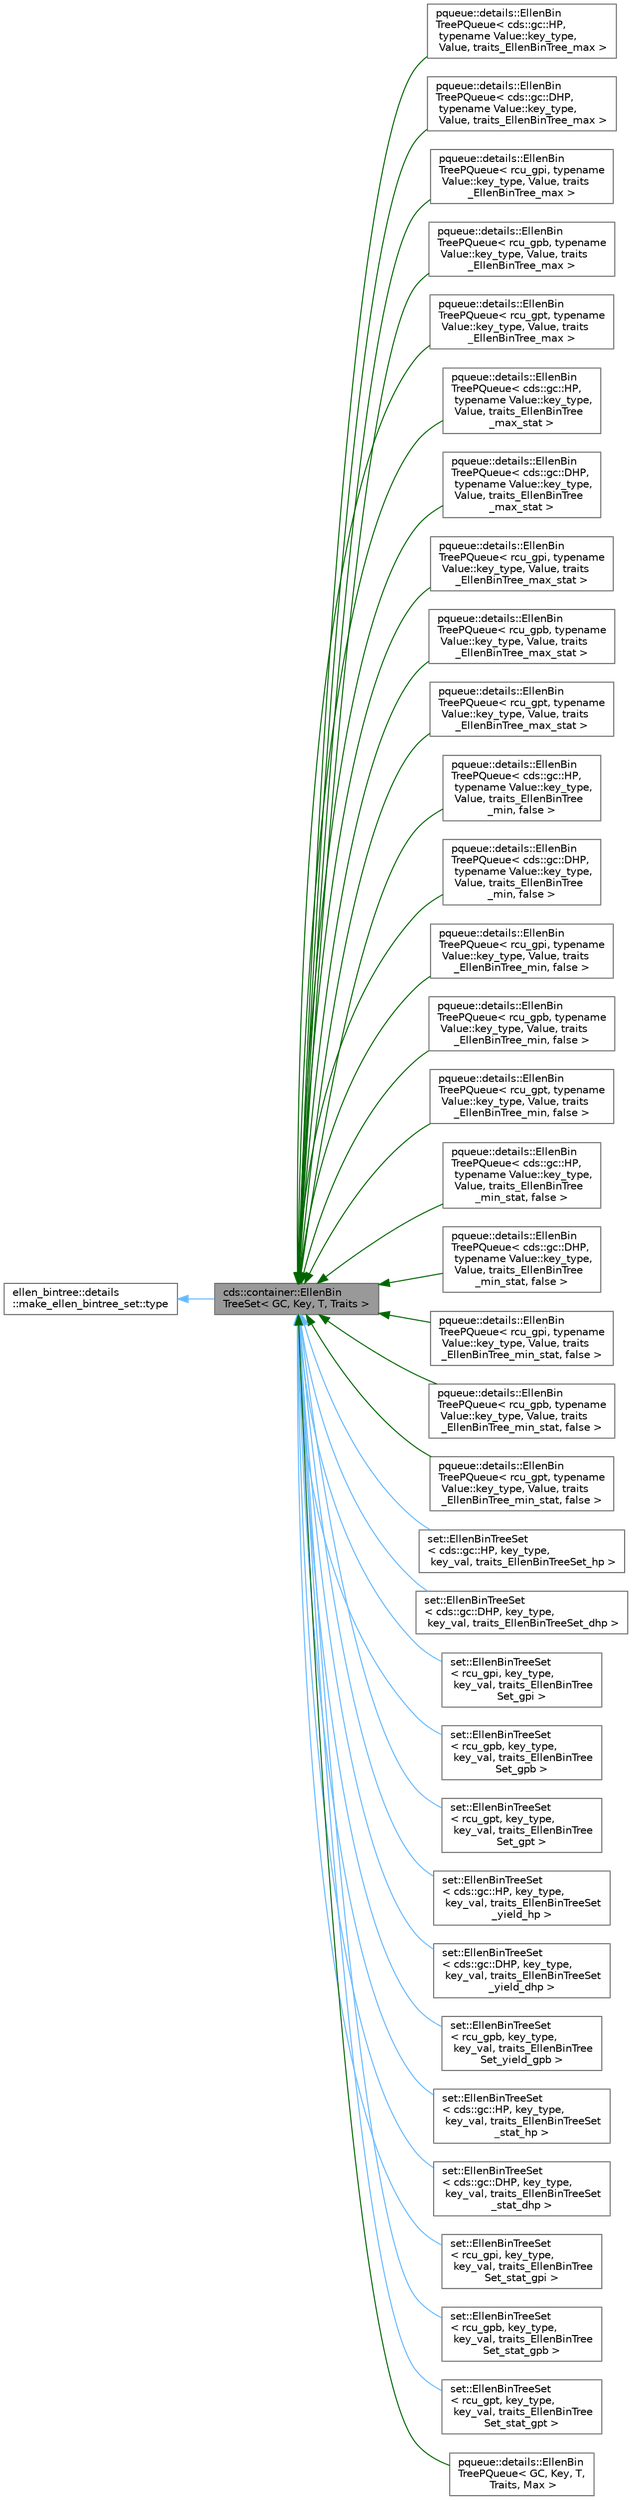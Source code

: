 digraph "cds::container::EllenBinTreeSet&lt; GC, Key, T, Traits &gt;"
{
 // LATEX_PDF_SIZE
  bgcolor="transparent";
  edge [fontname=Helvetica,fontsize=10,labelfontname=Helvetica,labelfontsize=10];
  node [fontname=Helvetica,fontsize=10,shape=box,height=0.2,width=0.4];
  rankdir="LR";
  Node1 [id="Node000001",label="cds::container::EllenBin\lTreeSet\< GC, Key, T, Traits \>",height=0.2,width=0.4,color="gray40", fillcolor="grey60", style="filled", fontcolor="black",tooltip="Set based on Ellen's et al binary search tree"];
  Node2 -> Node1 [id="edge1_Node000001_Node000002",dir="back",color="steelblue1",style="solid",tooltip=" "];
  Node2 [id="Node000002",label="ellen_bintree::details\l::make_ellen_bintree_set::type",height=0.2,width=0.4,color="gray40", fillcolor="white", style="filled",tooltip=" "];
  Node1 -> Node3 [id="edge2_Node000001_Node000003",dir="back",color="darkgreen",style="solid",tooltip=" "];
  Node3 [id="Node000003",label="pqueue::details::EllenBin\lTreePQueue\< cds::gc::HP,\l typename Value::key_type,\l Value, traits_EllenBinTree_max \>",height=0.2,width=0.4,color="gray40", fillcolor="white", style="filled",URL="$classpqueue_1_1details_1_1_ellen_bin_tree_p_queue.html",tooltip=" "];
  Node1 -> Node4 [id="edge3_Node000001_Node000004",dir="back",color="darkgreen",style="solid",tooltip=" "];
  Node4 [id="Node000004",label="pqueue::details::EllenBin\lTreePQueue\< cds::gc::DHP,\l typename Value::key_type,\l Value, traits_EllenBinTree_max \>",height=0.2,width=0.4,color="gray40", fillcolor="white", style="filled",URL="$classpqueue_1_1details_1_1_ellen_bin_tree_p_queue.html",tooltip=" "];
  Node1 -> Node5 [id="edge4_Node000001_Node000005",dir="back",color="darkgreen",style="solid",tooltip=" "];
  Node5 [id="Node000005",label="pqueue::details::EllenBin\lTreePQueue\< rcu_gpi, typename\l Value::key_type, Value, traits\l_EllenBinTree_max \>",height=0.2,width=0.4,color="gray40", fillcolor="white", style="filled",URL="$classpqueue_1_1details_1_1_ellen_bin_tree_p_queue.html",tooltip=" "];
  Node1 -> Node6 [id="edge5_Node000001_Node000006",dir="back",color="darkgreen",style="solid",tooltip=" "];
  Node6 [id="Node000006",label="pqueue::details::EllenBin\lTreePQueue\< rcu_gpb, typename\l Value::key_type, Value, traits\l_EllenBinTree_max \>",height=0.2,width=0.4,color="gray40", fillcolor="white", style="filled",URL="$classpqueue_1_1details_1_1_ellen_bin_tree_p_queue.html",tooltip=" "];
  Node1 -> Node7 [id="edge6_Node000001_Node000007",dir="back",color="darkgreen",style="solid",tooltip=" "];
  Node7 [id="Node000007",label="pqueue::details::EllenBin\lTreePQueue\< rcu_gpt, typename\l Value::key_type, Value, traits\l_EllenBinTree_max \>",height=0.2,width=0.4,color="gray40", fillcolor="white", style="filled",URL="$classpqueue_1_1details_1_1_ellen_bin_tree_p_queue.html",tooltip=" "];
  Node1 -> Node8 [id="edge7_Node000001_Node000008",dir="back",color="darkgreen",style="solid",tooltip=" "];
  Node8 [id="Node000008",label="pqueue::details::EllenBin\lTreePQueue\< cds::gc::HP,\l typename Value::key_type,\l Value, traits_EllenBinTree\l_max_stat \>",height=0.2,width=0.4,color="gray40", fillcolor="white", style="filled",URL="$classpqueue_1_1details_1_1_ellen_bin_tree_p_queue.html",tooltip=" "];
  Node1 -> Node9 [id="edge8_Node000001_Node000009",dir="back",color="darkgreen",style="solid",tooltip=" "];
  Node9 [id="Node000009",label="pqueue::details::EllenBin\lTreePQueue\< cds::gc::DHP,\l typename Value::key_type,\l Value, traits_EllenBinTree\l_max_stat \>",height=0.2,width=0.4,color="gray40", fillcolor="white", style="filled",URL="$classpqueue_1_1details_1_1_ellen_bin_tree_p_queue.html",tooltip=" "];
  Node1 -> Node10 [id="edge9_Node000001_Node000010",dir="back",color="darkgreen",style="solid",tooltip=" "];
  Node10 [id="Node000010",label="pqueue::details::EllenBin\lTreePQueue\< rcu_gpi, typename\l Value::key_type, Value, traits\l_EllenBinTree_max_stat \>",height=0.2,width=0.4,color="gray40", fillcolor="white", style="filled",URL="$classpqueue_1_1details_1_1_ellen_bin_tree_p_queue.html",tooltip=" "];
  Node1 -> Node11 [id="edge10_Node000001_Node000011",dir="back",color="darkgreen",style="solid",tooltip=" "];
  Node11 [id="Node000011",label="pqueue::details::EllenBin\lTreePQueue\< rcu_gpb, typename\l Value::key_type, Value, traits\l_EllenBinTree_max_stat \>",height=0.2,width=0.4,color="gray40", fillcolor="white", style="filled",URL="$classpqueue_1_1details_1_1_ellen_bin_tree_p_queue.html",tooltip=" "];
  Node1 -> Node12 [id="edge11_Node000001_Node000012",dir="back",color="darkgreen",style="solid",tooltip=" "];
  Node12 [id="Node000012",label="pqueue::details::EllenBin\lTreePQueue\< rcu_gpt, typename\l Value::key_type, Value, traits\l_EllenBinTree_max_stat \>",height=0.2,width=0.4,color="gray40", fillcolor="white", style="filled",URL="$classpqueue_1_1details_1_1_ellen_bin_tree_p_queue.html",tooltip=" "];
  Node1 -> Node13 [id="edge12_Node000001_Node000013",dir="back",color="darkgreen",style="solid",tooltip=" "];
  Node13 [id="Node000013",label="pqueue::details::EllenBin\lTreePQueue\< cds::gc::HP,\l typename Value::key_type,\l Value, traits_EllenBinTree\l_min, false \>",height=0.2,width=0.4,color="gray40", fillcolor="white", style="filled",URL="$classpqueue_1_1details_1_1_ellen_bin_tree_p_queue.html",tooltip=" "];
  Node1 -> Node14 [id="edge13_Node000001_Node000014",dir="back",color="darkgreen",style="solid",tooltip=" "];
  Node14 [id="Node000014",label="pqueue::details::EllenBin\lTreePQueue\< cds::gc::DHP,\l typename Value::key_type,\l Value, traits_EllenBinTree\l_min, false \>",height=0.2,width=0.4,color="gray40", fillcolor="white", style="filled",URL="$classpqueue_1_1details_1_1_ellen_bin_tree_p_queue.html",tooltip=" "];
  Node1 -> Node15 [id="edge14_Node000001_Node000015",dir="back",color="darkgreen",style="solid",tooltip=" "];
  Node15 [id="Node000015",label="pqueue::details::EllenBin\lTreePQueue\< rcu_gpi, typename\l Value::key_type, Value, traits\l_EllenBinTree_min, false \>",height=0.2,width=0.4,color="gray40", fillcolor="white", style="filled",URL="$classpqueue_1_1details_1_1_ellen_bin_tree_p_queue.html",tooltip=" "];
  Node1 -> Node16 [id="edge15_Node000001_Node000016",dir="back",color="darkgreen",style="solid",tooltip=" "];
  Node16 [id="Node000016",label="pqueue::details::EllenBin\lTreePQueue\< rcu_gpb, typename\l Value::key_type, Value, traits\l_EllenBinTree_min, false \>",height=0.2,width=0.4,color="gray40", fillcolor="white", style="filled",URL="$classpqueue_1_1details_1_1_ellen_bin_tree_p_queue.html",tooltip=" "];
  Node1 -> Node17 [id="edge16_Node000001_Node000017",dir="back",color="darkgreen",style="solid",tooltip=" "];
  Node17 [id="Node000017",label="pqueue::details::EllenBin\lTreePQueue\< rcu_gpt, typename\l Value::key_type, Value, traits\l_EllenBinTree_min, false \>",height=0.2,width=0.4,color="gray40", fillcolor="white", style="filled",URL="$classpqueue_1_1details_1_1_ellen_bin_tree_p_queue.html",tooltip=" "];
  Node1 -> Node18 [id="edge17_Node000001_Node000018",dir="back",color="darkgreen",style="solid",tooltip=" "];
  Node18 [id="Node000018",label="pqueue::details::EllenBin\lTreePQueue\< cds::gc::HP,\l typename Value::key_type,\l Value, traits_EllenBinTree\l_min_stat, false \>",height=0.2,width=0.4,color="gray40", fillcolor="white", style="filled",URL="$classpqueue_1_1details_1_1_ellen_bin_tree_p_queue.html",tooltip=" "];
  Node1 -> Node19 [id="edge18_Node000001_Node000019",dir="back",color="darkgreen",style="solid",tooltip=" "];
  Node19 [id="Node000019",label="pqueue::details::EllenBin\lTreePQueue\< cds::gc::DHP,\l typename Value::key_type,\l Value, traits_EllenBinTree\l_min_stat, false \>",height=0.2,width=0.4,color="gray40", fillcolor="white", style="filled",URL="$classpqueue_1_1details_1_1_ellen_bin_tree_p_queue.html",tooltip=" "];
  Node1 -> Node20 [id="edge19_Node000001_Node000020",dir="back",color="darkgreen",style="solid",tooltip=" "];
  Node20 [id="Node000020",label="pqueue::details::EllenBin\lTreePQueue\< rcu_gpi, typename\l Value::key_type, Value, traits\l_EllenBinTree_min_stat, false \>",height=0.2,width=0.4,color="gray40", fillcolor="white", style="filled",URL="$classpqueue_1_1details_1_1_ellen_bin_tree_p_queue.html",tooltip=" "];
  Node1 -> Node21 [id="edge20_Node000001_Node000021",dir="back",color="darkgreen",style="solid",tooltip=" "];
  Node21 [id="Node000021",label="pqueue::details::EllenBin\lTreePQueue\< rcu_gpb, typename\l Value::key_type, Value, traits\l_EllenBinTree_min_stat, false \>",height=0.2,width=0.4,color="gray40", fillcolor="white", style="filled",URL="$classpqueue_1_1details_1_1_ellen_bin_tree_p_queue.html",tooltip=" "];
  Node1 -> Node22 [id="edge21_Node000001_Node000022",dir="back",color="darkgreen",style="solid",tooltip=" "];
  Node22 [id="Node000022",label="pqueue::details::EllenBin\lTreePQueue\< rcu_gpt, typename\l Value::key_type, Value, traits\l_EllenBinTree_min_stat, false \>",height=0.2,width=0.4,color="gray40", fillcolor="white", style="filled",URL="$classpqueue_1_1details_1_1_ellen_bin_tree_p_queue.html",tooltip=" "];
  Node1 -> Node23 [id="edge22_Node000001_Node000023",dir="back",color="steelblue1",style="solid",tooltip=" "];
  Node23 [id="Node000023",label="set::EllenBinTreeSet\l\< cds::gc::HP, key_type,\l key_val, traits_EllenBinTreeSet_hp \>",height=0.2,width=0.4,color="gray40", fillcolor="white", style="filled",URL="$classset_1_1_ellen_bin_tree_set.html",tooltip=" "];
  Node1 -> Node24 [id="edge23_Node000001_Node000024",dir="back",color="steelblue1",style="solid",tooltip=" "];
  Node24 [id="Node000024",label="set::EllenBinTreeSet\l\< cds::gc::DHP, key_type,\l key_val, traits_EllenBinTreeSet_dhp \>",height=0.2,width=0.4,color="gray40", fillcolor="white", style="filled",URL="$classset_1_1_ellen_bin_tree_set.html",tooltip=" "];
  Node1 -> Node25 [id="edge24_Node000001_Node000025",dir="back",color="steelblue1",style="solid",tooltip=" "];
  Node25 [id="Node000025",label="set::EllenBinTreeSet\l\< rcu_gpi, key_type,\l key_val, traits_EllenBinTree\lSet_gpi \>",height=0.2,width=0.4,color="gray40", fillcolor="white", style="filled",URL="$classset_1_1_ellen_bin_tree_set.html",tooltip=" "];
  Node1 -> Node26 [id="edge25_Node000001_Node000026",dir="back",color="steelblue1",style="solid",tooltip=" "];
  Node26 [id="Node000026",label="set::EllenBinTreeSet\l\< rcu_gpb, key_type,\l key_val, traits_EllenBinTree\lSet_gpb \>",height=0.2,width=0.4,color="gray40", fillcolor="white", style="filled",URL="$classset_1_1_ellen_bin_tree_set.html",tooltip=" "];
  Node1 -> Node27 [id="edge26_Node000001_Node000027",dir="back",color="steelblue1",style="solid",tooltip=" "];
  Node27 [id="Node000027",label="set::EllenBinTreeSet\l\< rcu_gpt, key_type,\l key_val, traits_EllenBinTree\lSet_gpt \>",height=0.2,width=0.4,color="gray40", fillcolor="white", style="filled",URL="$classset_1_1_ellen_bin_tree_set.html",tooltip=" "];
  Node1 -> Node28 [id="edge27_Node000001_Node000028",dir="back",color="steelblue1",style="solid",tooltip=" "];
  Node28 [id="Node000028",label="set::EllenBinTreeSet\l\< cds::gc::HP, key_type,\l key_val, traits_EllenBinTreeSet\l_yield_hp \>",height=0.2,width=0.4,color="gray40", fillcolor="white", style="filled",URL="$classset_1_1_ellen_bin_tree_set.html",tooltip=" "];
  Node1 -> Node29 [id="edge28_Node000001_Node000029",dir="back",color="steelblue1",style="solid",tooltip=" "];
  Node29 [id="Node000029",label="set::EllenBinTreeSet\l\< cds::gc::DHP, key_type,\l key_val, traits_EllenBinTreeSet\l_yield_dhp \>",height=0.2,width=0.4,color="gray40", fillcolor="white", style="filled",URL="$classset_1_1_ellen_bin_tree_set.html",tooltip=" "];
  Node1 -> Node30 [id="edge29_Node000001_Node000030",dir="back",color="steelblue1",style="solid",tooltip=" "];
  Node30 [id="Node000030",label="set::EllenBinTreeSet\l\< rcu_gpb, key_type,\l key_val, traits_EllenBinTree\lSet_yield_gpb \>",height=0.2,width=0.4,color="gray40", fillcolor="white", style="filled",URL="$classset_1_1_ellen_bin_tree_set.html",tooltip=" "];
  Node1 -> Node31 [id="edge30_Node000001_Node000031",dir="back",color="steelblue1",style="solid",tooltip=" "];
  Node31 [id="Node000031",label="set::EllenBinTreeSet\l\< cds::gc::HP, key_type,\l key_val, traits_EllenBinTreeSet\l_stat_hp \>",height=0.2,width=0.4,color="gray40", fillcolor="white", style="filled",URL="$classset_1_1_ellen_bin_tree_set.html",tooltip=" "];
  Node1 -> Node32 [id="edge31_Node000001_Node000032",dir="back",color="steelblue1",style="solid",tooltip=" "];
  Node32 [id="Node000032",label="set::EllenBinTreeSet\l\< cds::gc::DHP, key_type,\l key_val, traits_EllenBinTreeSet\l_stat_dhp \>",height=0.2,width=0.4,color="gray40", fillcolor="white", style="filled",URL="$classset_1_1_ellen_bin_tree_set.html",tooltip=" "];
  Node1 -> Node33 [id="edge32_Node000001_Node000033",dir="back",color="steelblue1",style="solid",tooltip=" "];
  Node33 [id="Node000033",label="set::EllenBinTreeSet\l\< rcu_gpi, key_type,\l key_val, traits_EllenBinTree\lSet_stat_gpi \>",height=0.2,width=0.4,color="gray40", fillcolor="white", style="filled",URL="$classset_1_1_ellen_bin_tree_set.html",tooltip=" "];
  Node1 -> Node34 [id="edge33_Node000001_Node000034",dir="back",color="steelblue1",style="solid",tooltip=" "];
  Node34 [id="Node000034",label="set::EllenBinTreeSet\l\< rcu_gpb, key_type,\l key_val, traits_EllenBinTree\lSet_stat_gpb \>",height=0.2,width=0.4,color="gray40", fillcolor="white", style="filled",URL="$classset_1_1_ellen_bin_tree_set.html",tooltip=" "];
  Node1 -> Node35 [id="edge34_Node000001_Node000035",dir="back",color="steelblue1",style="solid",tooltip=" "];
  Node35 [id="Node000035",label="set::EllenBinTreeSet\l\< rcu_gpt, key_type,\l key_val, traits_EllenBinTree\lSet_stat_gpt \>",height=0.2,width=0.4,color="gray40", fillcolor="white", style="filled",URL="$classset_1_1_ellen_bin_tree_set.html",tooltip=" "];
  Node1 -> Node36 [id="edge35_Node000001_Node000036",dir="back",color="darkgreen",style="solid",tooltip=" "];
  Node36 [id="Node000036",label="pqueue::details::EllenBin\lTreePQueue\< GC, Key, T,\l Traits, Max \>",height=0.2,width=0.4,color="gray40", fillcolor="white", style="filled",URL="$classpqueue_1_1details_1_1_ellen_bin_tree_p_queue.html",tooltip=" "];
}
